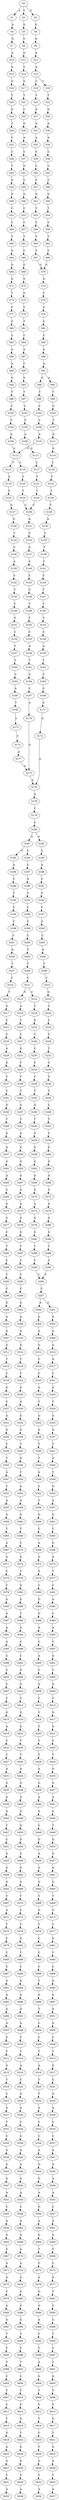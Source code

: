 strict digraph  {
	S0 -> S1 [ label = A ];
	S0 -> S2 [ label = C ];
	S0 -> S3 [ label = G ];
	S1 -> S4 [ label = A ];
	S2 -> S5 [ label = G ];
	S3 -> S6 [ label = G ];
	S4 -> S7 [ label = G ];
	S5 -> S8 [ label = C ];
	S6 -> S9 [ label = G ];
	S7 -> S10 [ label = A ];
	S8 -> S11 [ label = G ];
	S9 -> S12 [ label = A ];
	S10 -> S13 [ label = A ];
	S11 -> S14 [ label = C ];
	S12 -> S15 [ label = A ];
	S13 -> S16 [ label = G ];
	S14 -> S17 [ label = G ];
	S15 -> S18 [ label = T ];
	S15 -> S19 [ label = C ];
	S16 -> S20 [ label = T ];
	S17 -> S21 [ label = T ];
	S18 -> S22 [ label = T ];
	S19 -> S23 [ label = T ];
	S20 -> S24 [ label = G ];
	S21 -> S25 [ label = C ];
	S22 -> S26 [ label = G ];
	S23 -> S27 [ label = G ];
	S24 -> S28 [ label = T ];
	S25 -> S29 [ label = G ];
	S26 -> S30 [ label = A ];
	S27 -> S31 [ label = G ];
	S28 -> S32 [ label = C ];
	S29 -> S33 [ label = A ];
	S30 -> S34 [ label = A ];
	S31 -> S35 [ label = A ];
	S32 -> S36 [ label = C ];
	S33 -> S37 [ label = C ];
	S34 -> S38 [ label = C ];
	S35 -> S39 [ label = C ];
	S36 -> S40 [ label = T ];
	S37 -> S41 [ label = G ];
	S38 -> S42 [ label = C ];
	S39 -> S43 [ label = C ];
	S40 -> S44 [ label = G ];
	S41 -> S45 [ label = C ];
	S42 -> S46 [ label = C ];
	S43 -> S47 [ label = C ];
	S44 -> S48 [ label = G ];
	S45 -> S49 [ label = G ];
	S46 -> S50 [ label = G ];
	S47 -> S51 [ label = G ];
	S48 -> S52 [ label = C ];
	S49 -> S53 [ label = C ];
	S50 -> S54 [ label = T ];
	S51 -> S55 [ label = T ];
	S52 -> S56 [ label = C ];
	S53 -> S57 [ label = C ];
	S54 -> S58 [ label = C ];
	S55 -> S59 [ label = C ];
	S56 -> S60 [ label = T ];
	S57 -> S61 [ label = T ];
	S58 -> S62 [ label = T ];
	S59 -> S63 [ label = T ];
	S60 -> S64 [ label = G ];
	S61 -> S65 [ label = C ];
	S62 -> S66 [ label = C ];
	S63 -> S67 [ label = C ];
	S64 -> S68 [ label = G ];
	S65 -> S69 [ label = G ];
	S66 -> S70 [ label = G ];
	S67 -> S70 [ label = G ];
	S68 -> S71 [ label = G ];
	S69 -> S72 [ label = G ];
	S70 -> S73 [ label = G ];
	S71 -> S74 [ label = T ];
	S72 -> S75 [ label = G ];
	S73 -> S76 [ label = C ];
	S74 -> S77 [ label = C ];
	S75 -> S78 [ label = C ];
	S76 -> S79 [ label = A ];
	S77 -> S80 [ label = C ];
	S78 -> S81 [ label = T ];
	S79 -> S82 [ label = C ];
	S80 -> S83 [ label = C ];
	S81 -> S84 [ label = C ];
	S82 -> S85 [ label = C ];
	S83 -> S86 [ label = G ];
	S84 -> S87 [ label = A ];
	S85 -> S88 [ label = G ];
	S86 -> S89 [ label = A ];
	S87 -> S90 [ label = C ];
	S88 -> S91 [ label = A ];
	S89 -> S92 [ label = G ];
	S90 -> S93 [ label = G ];
	S91 -> S94 [ label = G ];
	S91 -> S95 [ label = A ];
	S92 -> S96 [ label = T ];
	S93 -> S97 [ label = T ];
	S94 -> S98 [ label = T ];
	S95 -> S99 [ label = T ];
	S96 -> S100 [ label = C ];
	S97 -> S101 [ label = C ];
	S98 -> S102 [ label = C ];
	S99 -> S103 [ label = G ];
	S100 -> S104 [ label = C ];
	S101 -> S105 [ label = C ];
	S102 -> S106 [ label = C ];
	S103 -> S107 [ label = T ];
	S104 -> S108 [ label = A ];
	S105 -> S109 [ label = A ];
	S106 -> S110 [ label = A ];
	S107 -> S111 [ label = A ];
	S108 -> S112 [ label = G ];
	S109 -> S113 [ label = G ];
	S110 -> S112 [ label = G ];
	S111 -> S114 [ label = G ];
	S112 -> S115 [ label = T ];
	S112 -> S116 [ label = C ];
	S113 -> S117 [ label = C ];
	S114 -> S118 [ label = T ];
	S115 -> S119 [ label = A ];
	S116 -> S120 [ label = T ];
	S117 -> S121 [ label = T ];
	S118 -> S122 [ label = T ];
	S119 -> S123 [ label = G ];
	S120 -> S124 [ label = T ];
	S121 -> S125 [ label = T ];
	S122 -> S126 [ label = T ];
	S123 -> S127 [ label = G ];
	S124 -> S128 [ label = C ];
	S125 -> S128 [ label = C ];
	S126 -> S129 [ label = C ];
	S127 -> S130 [ label = G ];
	S128 -> S131 [ label = A ];
	S129 -> S132 [ label = A ];
	S130 -> S133 [ label = T ];
	S131 -> S134 [ label = C ];
	S132 -> S135 [ label = C ];
	S133 -> S136 [ label = C ];
	S134 -> S137 [ label = G ];
	S135 -> S138 [ label = T ];
	S136 -> S139 [ label = A ];
	S137 -> S140 [ label = C ];
	S138 -> S141 [ label = C ];
	S139 -> S142 [ label = C ];
	S140 -> S143 [ label = C ];
	S141 -> S144 [ label = C ];
	S142 -> S145 [ label = T ];
	S143 -> S146 [ label = C ];
	S144 -> S147 [ label = T ];
	S145 -> S148 [ label = C ];
	S146 -> S149 [ label = T ];
	S147 -> S150 [ label = T ];
	S148 -> S151 [ label = G ];
	S149 -> S152 [ label = T ];
	S150 -> S153 [ label = T ];
	S151 -> S154 [ label = C ];
	S152 -> S155 [ label = C ];
	S153 -> S156 [ label = C ];
	S154 -> S157 [ label = T ];
	S155 -> S158 [ label = A ];
	S156 -> S159 [ label = A ];
	S157 -> S160 [ label = T ];
	S158 -> S161 [ label = T ];
	S159 -> S162 [ label = T ];
	S160 -> S163 [ label = C ];
	S161 -> S164 [ label = C ];
	S162 -> S165 [ label = C ];
	S163 -> S166 [ label = A ];
	S164 -> S167 [ label = C ];
	S165 -> S168 [ label = C ];
	S166 -> S169 [ label = T ];
	S167 -> S170 [ label = A ];
	S168 -> S171 [ label = A ];
	S169 -> S172 [ label = C ];
	S170 -> S173 [ label = G ];
	S171 -> S174 [ label = G ];
	S172 -> S175 [ label = C ];
	S173 -> S176 [ label = A ];
	S174 -> S176 [ label = A ];
	S175 -> S177 [ label = A ];
	S176 -> S178 [ label = A ];
	S177 -> S173 [ label = G ];
	S178 -> S179 [ label = C ];
	S179 -> S180 [ label = C ];
	S180 -> S181 [ label = A ];
	S180 -> S182 [ label = G ];
	S181 -> S183 [ label = G ];
	S181 -> S184 [ label = C ];
	S182 -> S185 [ label = G ];
	S183 -> S186 [ label = A ];
	S184 -> S187 [ label = C ];
	S185 -> S188 [ label = A ];
	S186 -> S189 [ label = C ];
	S187 -> S190 [ label = A ];
	S188 -> S191 [ label = C ];
	S189 -> S192 [ label = T ];
	S190 -> S193 [ label = C ];
	S191 -> S194 [ label = G ];
	S192 -> S195 [ label = C ];
	S193 -> S196 [ label = C ];
	S194 -> S197 [ label = C ];
	S195 -> S198 [ label = C ];
	S196 -> S199 [ label = C ];
	S197 -> S200 [ label = C ];
	S198 -> S201 [ label = C ];
	S199 -> S202 [ label = C ];
	S200 -> S203 [ label = C ];
	S201 -> S204 [ label = A ];
	S202 -> S205 [ label = T ];
	S203 -> S206 [ label = A ];
	S204 -> S207 [ label = T ];
	S205 -> S208 [ label = T ];
	S206 -> S209 [ label = T ];
	S207 -> S210 [ label = C ];
	S208 -> S211 [ label = C ];
	S209 -> S212 [ label = C ];
	S210 -> S213 [ label = T ];
	S211 -> S214 [ label = C ];
	S211 -> S215 [ label = G ];
	S212 -> S216 [ label = G ];
	S213 -> S217 [ label = G ];
	S214 -> S218 [ label = T ];
	S215 -> S219 [ label = A ];
	S216 -> S220 [ label = T ];
	S217 -> S221 [ label = C ];
	S218 -> S222 [ label = G ];
	S219 -> S223 [ label = T ];
	S220 -> S224 [ label = C ];
	S221 -> S225 [ label = C ];
	S222 -> S226 [ label = T ];
	S223 -> S227 [ label = C ];
	S224 -> S228 [ label = C ];
	S225 -> S229 [ label = A ];
	S226 -> S230 [ label = C ];
	S227 -> S231 [ label = G ];
	S228 -> S232 [ label = T ];
	S229 -> S233 [ label = G ];
	S230 -> S234 [ label = C ];
	S231 -> S235 [ label = T ];
	S232 -> S236 [ label = C ];
	S233 -> S237 [ label = T ];
	S234 -> S238 [ label = T ];
	S235 -> S239 [ label = T ];
	S236 -> S240 [ label = T ];
	S237 -> S241 [ label = C ];
	S238 -> S242 [ label = T ];
	S239 -> S243 [ label = T ];
	S240 -> S244 [ label = T ];
	S241 -> S245 [ label = G ];
	S242 -> S246 [ label = G ];
	S243 -> S247 [ label = G ];
	S244 -> S248 [ label = C ];
	S245 -> S249 [ label = T ];
	S246 -> S250 [ label = T ];
	S247 -> S251 [ label = T ];
	S248 -> S252 [ label = T ];
	S249 -> S253 [ label = A ];
	S250 -> S254 [ label = A ];
	S251 -> S255 [ label = A ];
	S252 -> S256 [ label = C ];
	S253 -> S257 [ label = A ];
	S254 -> S258 [ label = G ];
	S255 -> S259 [ label = G ];
	S256 -> S260 [ label = G ];
	S257 -> S261 [ label = G ];
	S258 -> S262 [ label = G ];
	S259 -> S263 [ label = G ];
	S260 -> S264 [ label = G ];
	S261 -> S265 [ label = A ];
	S262 -> S266 [ label = A ];
	S263 -> S267 [ label = A ];
	S264 -> S268 [ label = A ];
	S265 -> S269 [ label = C ];
	S266 -> S270 [ label = G ];
	S267 -> S271 [ label = A ];
	S268 -> S272 [ label = G ];
	S269 -> S273 [ label = G ];
	S270 -> S274 [ label = A ];
	S271 -> S275 [ label = A ];
	S272 -> S276 [ label = A ];
	S273 -> S277 [ label = G ];
	S274 -> S278 [ label = G ];
	S275 -> S279 [ label = G ];
	S276 -> S280 [ label = G ];
	S277 -> S281 [ label = C ];
	S278 -> S282 [ label = G ];
	S279 -> S283 [ label = G ];
	S280 -> S284 [ label = G ];
	S281 -> S285 [ label = T ];
	S282 -> S286 [ label = T ];
	S283 -> S287 [ label = T ];
	S284 -> S288 [ label = T ];
	S285 -> S289 [ label = C ];
	S286 -> S290 [ label = C ];
	S287 -> S291 [ label = C ];
	S288 -> S292 [ label = C ];
	S289 -> S293 [ label = T ];
	S290 -> S294 [ label = C ];
	S291 -> S295 [ label = C ];
	S292 -> S294 [ label = C ];
	S293 -> S296 [ label = C ];
	S294 -> S297 [ label = C ];
	S295 -> S298 [ label = C ];
	S296 -> S299 [ label = G ];
	S297 -> S300 [ label = A ];
	S297 -> S301 [ label = G ];
	S298 -> S302 [ label = G ];
	S299 -> S303 [ label = A ];
	S300 -> S304 [ label = G ];
	S301 -> S305 [ label = G ];
	S302 -> S306 [ label = A ];
	S303 -> S307 [ label = A ];
	S304 -> S308 [ label = A ];
	S305 -> S309 [ label = A ];
	S306 -> S310 [ label = A ];
	S307 -> S311 [ label = G ];
	S308 -> S312 [ label = G ];
	S309 -> S313 [ label = G ];
	S310 -> S314 [ label = G ];
	S311 -> S315 [ label = T ];
	S312 -> S316 [ label = C ];
	S313 -> S317 [ label = G ];
	S314 -> S318 [ label = T ];
	S315 -> S319 [ label = C ];
	S316 -> S320 [ label = C ];
	S317 -> S321 [ label = C ];
	S318 -> S322 [ label = C ];
	S319 -> S323 [ label = G ];
	S320 -> S324 [ label = A ];
	S321 -> S325 [ label = G ];
	S322 -> S326 [ label = G ];
	S323 -> S327 [ label = C ];
	S324 -> S328 [ label = C ];
	S325 -> S329 [ label = T ];
	S326 -> S330 [ label = A ];
	S327 -> S331 [ label = G ];
	S328 -> S332 [ label = G ];
	S329 -> S333 [ label = G ];
	S330 -> S334 [ label = G ];
	S331 -> S335 [ label = G ];
	S332 -> S336 [ label = G ];
	S333 -> S337 [ label = G ];
	S334 -> S338 [ label = G ];
	S335 -> S339 [ label = C ];
	S336 -> S340 [ label = T ];
	S337 -> S341 [ label = T ];
	S338 -> S342 [ label = T ];
	S339 -> S343 [ label = T ];
	S340 -> S344 [ label = T ];
	S341 -> S345 [ label = A ];
	S342 -> S346 [ label = A ];
	S343 -> S347 [ label = A ];
	S344 -> S348 [ label = A ];
	S345 -> S349 [ label = T ];
	S346 -> S350 [ label = T ];
	S347 -> S351 [ label = T ];
	S348 -> S352 [ label = C ];
	S349 -> S353 [ label = G ];
	S350 -> S354 [ label = A ];
	S351 -> S355 [ label = A ];
	S352 -> S356 [ label = T ];
	S353 -> S357 [ label = A ];
	S354 -> S358 [ label = A ];
	S355 -> S359 [ label = G ];
	S356 -> S360 [ label = G ];
	S357 -> S361 [ label = G ];
	S358 -> S362 [ label = G ];
	S359 -> S363 [ label = T ];
	S360 -> S364 [ label = C ];
	S361 -> S365 [ label = C ];
	S362 -> S366 [ label = T ];
	S363 -> S367 [ label = A ];
	S364 -> S368 [ label = A ];
	S365 -> S369 [ label = G ];
	S366 -> S370 [ label = C ];
	S367 -> S371 [ label = G ];
	S368 -> S372 [ label = G ];
	S369 -> S373 [ label = G ];
	S370 -> S374 [ label = G ];
	S371 -> S375 [ label = C ];
	S372 -> S376 [ label = A ];
	S373 -> S377 [ label = T ];
	S374 -> S378 [ label = T ];
	S375 -> S379 [ label = C ];
	S376 -> S380 [ label = C ];
	S377 -> S381 [ label = C ];
	S378 -> S382 [ label = G ];
	S379 -> S383 [ label = G ];
	S380 -> S384 [ label = G ];
	S381 -> S385 [ label = G ];
	S382 -> S386 [ label = G ];
	S383 -> S387 [ label = A ];
	S384 -> S388 [ label = G ];
	S385 -> S389 [ label = C ];
	S386 -> S390 [ label = T ];
	S387 -> S391 [ label = A ];
	S388 -> S392 [ label = A ];
	S389 -> S393 [ label = A ];
	S390 -> S394 [ label = A ];
	S391 -> S395 [ label = A ];
	S392 -> S396 [ label = C ];
	S393 -> S397 [ label = C ];
	S394 -> S398 [ label = C ];
	S395 -> S399 [ label = C ];
	S396 -> S400 [ label = A ];
	S397 -> S401 [ label = G ];
	S398 -> S402 [ label = C ];
	S399 -> S403 [ label = C ];
	S400 -> S404 [ label = C ];
	S401 -> S405 [ label = C ];
	S402 -> S406 [ label = G ];
	S403 -> S407 [ label = C ];
	S404 -> S408 [ label = A ];
	S405 -> S409 [ label = G ];
	S406 -> S410 [ label = G ];
	S407 -> S411 [ label = C ];
	S408 -> S412 [ label = C ];
	S409 -> S413 [ label = C ];
	S410 -> S414 [ label = T ];
	S411 -> S415 [ label = G ];
	S412 -> S416 [ label = C ];
	S413 -> S417 [ label = G ];
	S414 -> S418 [ label = G ];
	S415 -> S419 [ label = A ];
	S416 -> S420 [ label = T ];
	S417 -> S421 [ label = G ];
	S418 -> S422 [ label = G ];
	S419 -> S423 [ label = C ];
	S420 -> S424 [ label = C ];
	S421 -> S425 [ label = C ];
	S422 -> S426 [ label = T ];
	S423 -> S427 [ label = T ];
	S424 -> S428 [ label = T ];
	S425 -> S429 [ label = T ];
	S426 -> S430 [ label = T ];
	S427 -> S431 [ label = A ];
	S428 -> S432 [ label = A ];
	S429 -> S433 [ label = G ];
	S430 -> S434 [ label = A ];
	S431 -> S435 [ label = G ];
	S432 -> S436 [ label = G ];
	S433 -> S437 [ label = G ];
	S434 -> S438 [ label = G ];
	S435 -> S439 [ label = A ];
	S436 -> S440 [ label = A ];
	S437 -> S441 [ label = A ];
	S438 -> S442 [ label = A ];
	S439 -> S443 [ label = A ];
	S440 -> S444 [ label = A ];
	S441 -> S445 [ label = A ];
	S442 -> S446 [ label = A ];
	S443 -> S447 [ label = T ];
	S444 -> S448 [ label = C ];
	S445 -> S449 [ label = T ];
	S446 -> S450 [ label = G ];
	S447 -> S451 [ label = C ];
	S448 -> S452 [ label = G ];
	S449 -> S453 [ label = G ];
	S450 -> S454 [ label = G ];
	S451 -> S455 [ label = G ];
	S452 -> S456 [ label = A ];
	S453 -> S457 [ label = G ];
	S454 -> S458 [ label = G ];
	S455 -> S459 [ label = G ];
	S456 -> S460 [ label = G ];
	S457 -> S461 [ label = G ];
	S458 -> S462 [ label = G ];
	S459 -> S463 [ label = G ];
	S460 -> S464 [ label = G ];
	S461 -> S465 [ label = G ];
	S462 -> S466 [ label = G ];
	S463 -> S467 [ label = T ];
	S464 -> S468 [ label = T ];
	S465 -> S469 [ label = T ];
	S466 -> S470 [ label = T ];
	S467 -> S471 [ label = A ];
	S468 -> S472 [ label = G ];
	S469 -> S473 [ label = C ];
	S470 -> S474 [ label = C ];
	S471 -> S475 [ label = T ];
	S472 -> S476 [ label = T ];
	S473 -> S477 [ label = C ];
	S474 -> S478 [ label = C ];
	S475 -> S479 [ label = C ];
	S476 -> S480 [ label = C ];
	S477 -> S481 [ label = G ];
	S478 -> S482 [ label = G ];
	S479 -> S483 [ label = C ];
	S480 -> S484 [ label = C ];
	S481 -> S485 [ label = C ];
	S482 -> S486 [ label = T ];
	S483 -> S487 [ label = C ];
	S484 -> S488 [ label = C ];
	S485 -> S489 [ label = C ];
	S486 -> S490 [ label = C ];
	S487 -> S491 [ label = G ];
	S488 -> S492 [ label = T ];
	S489 -> S493 [ label = G ];
	S490 -> S494 [ label = G ];
	S491 -> S495 [ label = A ];
	S492 -> S496 [ label = G ];
	S493 -> S497 [ label = G ];
	S494 -> S498 [ label = G ];
	S495 -> S499 [ label = A ];
	S496 -> S500 [ label = T ];
	S497 -> S501 [ label = A ];
	S498 -> S502 [ label = A ];
	S499 -> S503 [ label = A ];
	S500 -> S504 [ label = C ];
	S501 -> S505 [ label = A ];
	S502 -> S506 [ label = A ];
	S503 -> S507 [ label = G ];
	S504 -> S508 [ label = C ];
	S505 -> S509 [ label = C ];
	S506 -> S510 [ label = C ];
	S507 -> S511 [ label = T ];
	S508 -> S512 [ label = T ];
	S509 -> S513 [ label = T ];
	S510 -> S514 [ label = T ];
	S511 -> S515 [ label = G ];
	S512 -> S516 [ label = A ];
	S513 -> S517 [ label = G ];
	S514 -> S518 [ label = A ];
	S515 -> S519 [ label = T ];
	S516 -> S520 [ label = C ];
	S517 -> S521 [ label = C ];
	S518 -> S522 [ label = C ];
	S519 -> S523 [ label = C ];
	S520 -> S524 [ label = T ];
	S521 -> S525 [ label = A ];
	S522 -> S526 [ label = A ];
	S523 -> S527 [ label = G ];
	S524 -> S528 [ label = A ];
	S525 -> S529 [ label = A ];
	S526 -> S530 [ label = A ];
	S527 -> S531 [ label = T ];
	S528 -> S532 [ label = C ];
	S529 -> S533 [ label = C ];
	S530 -> S534 [ label = C ];
	S531 -> S535 [ label = C ];
	S532 -> S536 [ label = C ];
	S533 -> S537 [ label = C ];
	S534 -> S538 [ label = G ];
	S535 -> S539 [ label = G ];
	S536 -> S540 [ label = A ];
	S537 -> S541 [ label = A ];
	S538 -> S542 [ label = A ];
	S539 -> S543 [ label = G ];
	S540 -> S544 [ label = G ];
	S541 -> S545 [ label = G ];
	S542 -> S546 [ label = A ];
	S543 -> S547 [ label = A ];
	S544 -> S548 [ label = G ];
	S545 -> S549 [ label = A ];
	S546 -> S550 [ label = A ];
	S547 -> S551 [ label = A ];
	S548 -> S552 [ label = A ];
	S549 -> S553 [ label = A ];
	S550 -> S554 [ label = A ];
	S551 -> S555 [ label = C ];
	S552 -> S556 [ label = G ];
	S553 -> S557 [ label = C ];
	S554 -> S558 [ label = C ];
	S555 -> S559 [ label = A ];
	S556 -> S560 [ label = A ];
	S557 -> S561 [ label = A ];
	S558 -> S562 [ label = A ];
	S559 -> S563 [ label = G ];
	S560 -> S564 [ label = G ];
	S561 -> S565 [ label = G ];
	S562 -> S566 [ label = G ];
	S563 -> S567 [ label = G ];
	S564 -> S568 [ label = T ];
	S565 -> S569 [ label = C ];
	S566 -> S570 [ label = A ];
	S567 -> S571 [ label = A ];
	S568 -> S572 [ label = C ];
	S569 -> S573 [ label = C ];
	S570 -> S574 [ label = A ];
	S571 -> S575 [ label = A ];
	S572 -> S576 [ label = A ];
	S573 -> S577 [ label = G ];
	S574 -> S578 [ label = G ];
	S575 -> S579 [ label = T ];
	S576 -> S580 [ label = G ];
	S577 -> S581 [ label = T ];
	S578 -> S582 [ label = G ];
	S579 -> S583 [ label = A ];
	S580 -> S584 [ label = G ];
	S581 -> S585 [ label = C ];
	S582 -> S586 [ label = G ];
	S583 -> S587 [ label = G ];
	S584 -> S588 [ label = A ];
	S585 -> S589 [ label = C ];
	S586 -> S590 [ label = G ];
	S587 -> S591 [ label = T ];
	S588 -> S592 [ label = C ];
	S589 -> S593 [ label = T ];
	S590 -> S594 [ label = T ];
	S591 -> S595 [ label = C ];
	S592 -> S596 [ label = C ];
	S593 -> S597 [ label = C ];
	S594 -> S598 [ label = C ];
	S595 -> S599 [ label = T ];
	S596 -> S600 [ label = A ];
	S597 -> S601 [ label = T ];
	S598 -> S602 [ label = T ];
	S599 -> S603 [ label = C ];
	S600 -> S604 [ label = G ];
	S601 -> S605 [ label = G ];
	S602 -> S606 [ label = C ];
	S603 -> S607 [ label = T ];
	S604 -> S608 [ label = T ];
	S605 -> S609 [ label = T ];
	S606 -> S610 [ label = T ];
	S607 -> S611 [ label = C ];
	S608 -> S612 [ label = C ];
	S609 -> S613 [ label = C ];
	S610 -> S614 [ label = C ];
	S611 -> S615 [ label = T ];
	S612 -> S616 [ label = T ];
	S613 -> S617 [ label = G ];
	S614 -> S618 [ label = G ];
	S615 -> S619 [ label = G ];
	S616 -> S620 [ label = C ];
	S617 -> S621 [ label = T ];
	S618 -> S622 [ label = T ];
	S619 -> S623 [ label = A ];
	S620 -> S624 [ label = T ];
	S621 -> S625 [ label = G ];
	S622 -> S626 [ label = G ];
	S623 -> S627 [ label = G ];
	S624 -> S628 [ label = G ];
	S625 -> S629 [ label = G ];
	S626 -> S630 [ label = G ];
	S627 -> S631 [ label = T ];
	S628 -> S632 [ label = T ];
	S629 -> S633 [ label = T ];
	S630 -> S634 [ label = T ];
	S631 -> S635 [ label = A ];
	S632 -> S636 [ label = A ];
	S633 -> S637 [ label = A ];
	S634 -> S638 [ label = A ];
}
